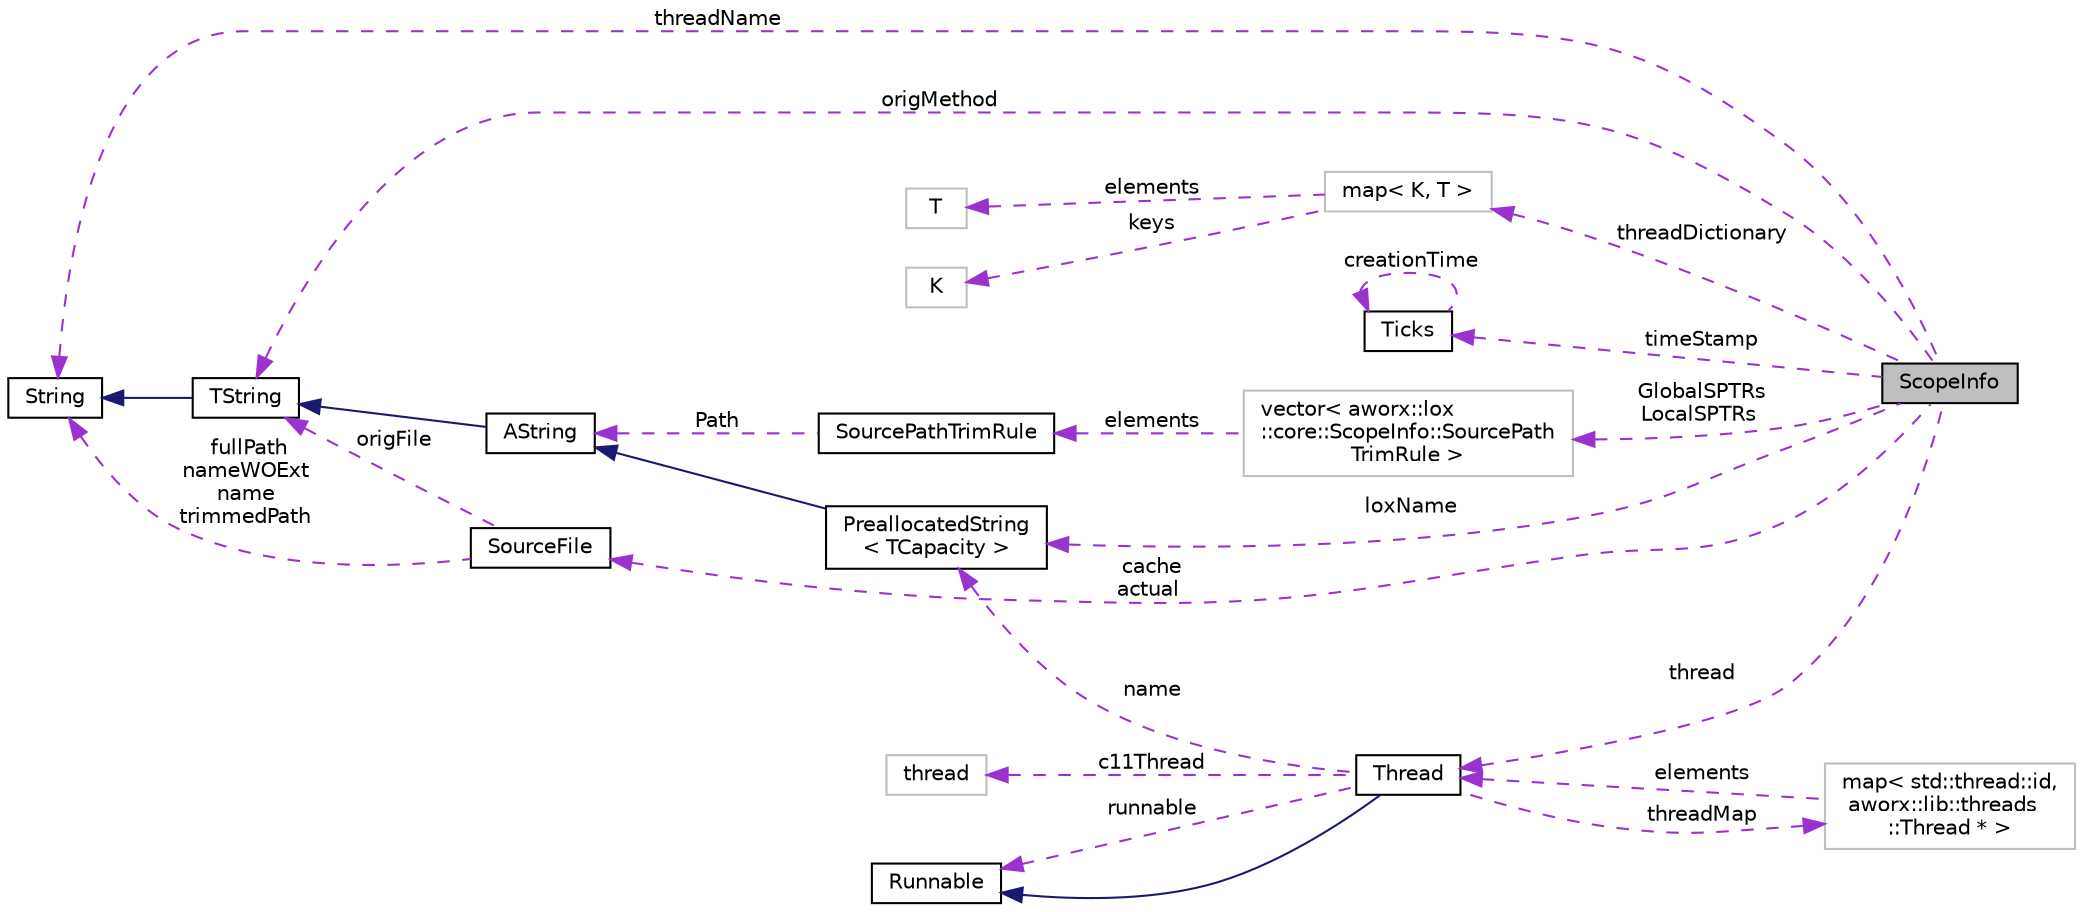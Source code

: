 digraph "ScopeInfo"
{
  edge [fontname="Helvetica",fontsize="10",labelfontname="Helvetica",labelfontsize="10"];
  node [fontname="Helvetica",fontsize="10",shape=record];
  rankdir="LR";
  Node1 [label="ScopeInfo",height=0.2,width=0.4,color="black", fillcolor="grey75", style="filled", fontcolor="black"];
  Node2 [label="map\< K, T \>",height=0.2,width=0.4,color="grey75", fillcolor="white", style="filled",tooltip="STL class. "];
  Node9 [label="vector\< aworx::lox\l::core::ScopeInfo::SourcePath\lTrimRule \>",height=0.2,width=0.4,color="grey75", fillcolor="white", style="filled"];
  Node16 [label="map\< std::thread::id,\l aworx::lib::threads\l::Thread * \>",height=0.2,width=0.4,color="grey75", fillcolor="white", style="filled"];
  Node12 [label="PreallocatedString\l\< TCapacity \>",height=0.2,width=0.4,color="black", fillcolor="white", style="filled",URL="$classaworx_1_1lib_1_1strings_1_1PreallocatedString.html"];
  Node2 -> Node1 [dir="back",color="darkorchid3",fontsize="10",style="dashed",label=" threadDictionary" ,fontname="Helvetica"];
  Node3 -> Node2 [dir="back",color="darkorchid3",fontsize="10",style="dashed",label=" keys" ,fontname="Helvetica"];
  Node4 -> Node2 [dir="back",color="darkorchid3",fontsize="10",style="dashed",label=" elements" ,fontname="Helvetica"];
  Node5 -> Node1 [dir="back",color="darkorchid3",fontsize="10",style="dashed",label=" threadName" ,fontname="Helvetica"];
  Node5 -> Node6 [dir="back",color="midnightblue",fontsize="10",style="solid",fontname="Helvetica"];
  Node5 -> Node7 [dir="back",color="darkorchid3",fontsize="10",style="dashed",label=" fullPath\nnameWOExt\nname\ntrimmedPath" ,fontname="Helvetica"];
  Node6 -> Node1 [dir="back",color="darkorchid3",fontsize="10",style="dashed",label=" origMethod" ,fontname="Helvetica"];
  Node6 -> Node7 [dir="back",color="darkorchid3",fontsize="10",style="dashed",label=" origFile" ,fontname="Helvetica"];
  Node6 -> Node11 [dir="back",color="midnightblue",fontsize="10",style="solid",fontname="Helvetica"];
  Node7 -> Node1 [dir="back",color="darkorchid3",fontsize="10",style="dashed",label=" cache\nactual" ,fontname="Helvetica"];
  Node8 -> Node1 [dir="back",color="darkorchid3",fontsize="10",style="dashed",label=" timeStamp" ,fontname="Helvetica"];
  Node8 -> Node8 [dir="back",color="darkorchid3",fontsize="10",style="dashed",label=" creationTime" ,fontname="Helvetica"];
  Node9 -> Node1 [dir="back",color="darkorchid3",fontsize="10",style="dashed",label=" GlobalSPTRs\nLocalSPTRs" ,fontname="Helvetica"];
  Node10 -> Node9 [dir="back",color="darkorchid3",fontsize="10",style="dashed",label=" elements" ,fontname="Helvetica"];
  Node11 -> Node10 [dir="back",color="darkorchid3",fontsize="10",style="dashed",label=" Path" ,fontname="Helvetica"];
  Node11 -> Node12 [dir="back",color="midnightblue",fontsize="10",style="solid",fontname="Helvetica"];
  Node12 -> Node1 [dir="back",color="darkorchid3",fontsize="10",style="dashed",label=" loxName" ,fontname="Helvetica"];
  Node12 -> Node13 [dir="back",color="darkorchid3",fontsize="10",style="dashed",label=" name" ,fontname="Helvetica"];
  Node13 -> Node1 [dir="back",color="darkorchid3",fontsize="10",style="dashed",label=" thread" ,fontname="Helvetica"];
  Node13 -> Node16 [dir="back",color="darkorchid3",fontsize="10",style="dashed",label=" elements" ,fontname="Helvetica"];
  Node14 -> Node13 [dir="back",color="midnightblue",fontsize="10",style="solid",fontname="Helvetica"];
  Node14 -> Node13 [dir="back",color="darkorchid3",fontsize="10",style="dashed",label=" runnable" ,fontname="Helvetica"];
  Node16 -> Node13 [dir="back",color="darkorchid3",fontsize="10",style="dashed",label=" threadMap" ,fontname="Helvetica"];
  Node17 -> Node13 [dir="back",color="darkorchid3",fontsize="10",style="dashed",label=" c11Thread" ,fontname="Helvetica"];
  Node3 [label="K",height=0.2,width=0.4,color="grey75", fillcolor="white", style="filled"];
  Node4 [label="T",height=0.2,width=0.4,color="grey75", fillcolor="white", style="filled"];
  Node5 [label="String",height=0.2,width=0.4,color="black", fillcolor="white", style="filled",URL="$classaworx_1_1lib_1_1strings_1_1String.html"];
  Node6 [label="TString",height=0.2,width=0.4,color="black", fillcolor="white", style="filled",URL="$classaworx_1_1lib_1_1strings_1_1TString.html"];
  Node7 [label="SourceFile",height=0.2,width=0.4,color="black", fillcolor="white", style="filled",URL="$structaworx_1_1lox_1_1core_1_1ScopeInfo_1_1SourceFile.html"];
  Node8 [label="Ticks",height=0.2,width=0.4,color="black", fillcolor="white", style="filled",URL="$classaworx_1_1lib_1_1time_1_1Ticks.html"];
  Node10 [label="SourcePathTrimRule",height=0.2,width=0.4,color="black", fillcolor="white", style="filled",URL="$structaworx_1_1lox_1_1core_1_1ScopeInfo_1_1SourcePathTrimRule.html"];
  Node11 [label="AString",height=0.2,width=0.4,color="black", fillcolor="white", style="filled",URL="$classaworx_1_1lib_1_1strings_1_1AString.html"];
  Node13 [label="Thread",height=0.2,width=0.4,color="black", fillcolor="white", style="filled",URL="$classaworx_1_1lib_1_1threads_1_1Thread.html"];
  Node14 [label="Runnable",height=0.2,width=0.4,color="black", fillcolor="white", style="filled",URL="$classaworx_1_1lib_1_1threads_1_1Runnable.html"];
  Node17 [label="thread",height=0.2,width=0.4,color="grey75", fillcolor="white", style="filled",tooltip="STL class. "];
}

